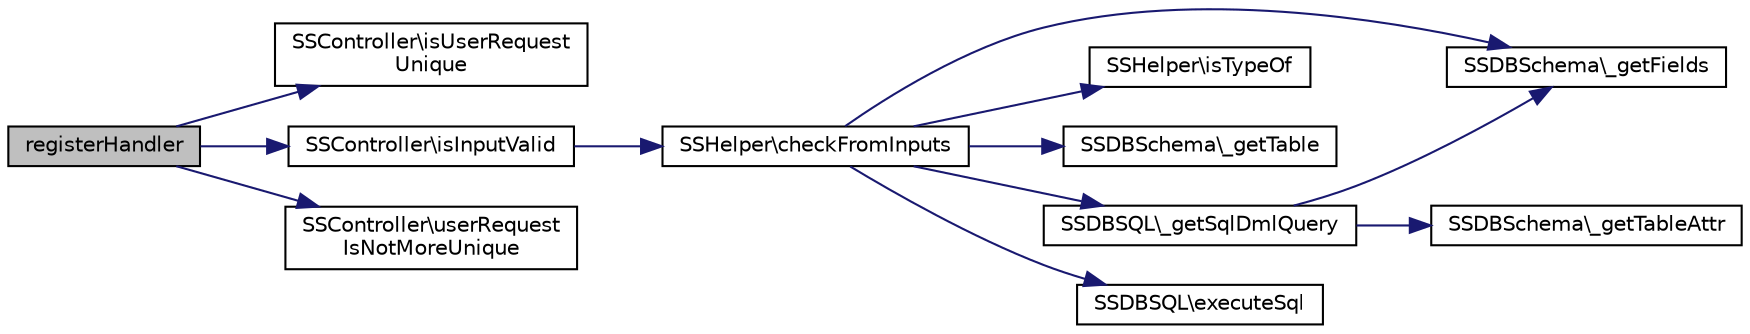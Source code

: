 digraph "registerHandler"
{
  edge [fontname="Helvetica",fontsize="10",labelfontname="Helvetica",labelfontsize="10"];
  node [fontname="Helvetica",fontsize="10",shape=record];
  rankdir="LR";
  Node1 [label="registerHandler",height=0.2,width=0.4,color="black", fillcolor="grey75", style="filled", fontcolor="black"];
  Node1 -> Node2 [color="midnightblue",fontsize="10",style="solid",fontname="Helvetica"];
  Node2 [label="SSController\\isUserRequest\lUnique",height=0.2,width=0.4,color="black", fillcolor="white", style="filled",URL="$class_s_s_controller.html#a8197ec4c543771b0c99b9830f6bf3647",tooltip="Is Benutzereingabe Unique. "];
  Node1 -> Node3 [color="midnightblue",fontsize="10",style="solid",fontname="Helvetica"];
  Node3 [label="SSController\\isInputValid",height=0.2,width=0.4,color="black", fillcolor="white", style="filled",URL="$class_s_s_controller.html#a9798c65d2a3254277e5b7943c4e289fd",tooltip="Benutzereingabe überprüfen. "];
  Node3 -> Node4 [color="midnightblue",fontsize="10",style="solid",fontname="Helvetica"];
  Node4 [label="SSHelper\\checkFromInputs",height=0.2,width=0.4,color="black", fillcolor="white", style="filled",URL="$class_s_s_helper.html#aa5b72ccad634190aa632064e18c35216",tooltip="Formular Inputs überprüfen. "];
  Node4 -> Node5 [color="midnightblue",fontsize="10",style="solid",fontname="Helvetica"];
  Node5 [label="SSDBSchema\\_getFields",height=0.2,width=0.4,color="black", fillcolor="white", style="filled",URL="$class_s_s_d_b_schema.html#a5009b71c2090dc1b0c5d2b84f8083bf6"];
  Node4 -> Node6 [color="midnightblue",fontsize="10",style="solid",fontname="Helvetica"];
  Node6 [label="SSHelper\\isTypeOf",height=0.2,width=0.4,color="black", fillcolor="white", style="filled",URL="$class_s_s_helper.html#a252971d168d1c2644a9c9c1d3a0bcefc",tooltip="Value nach Typ überprüfen. "];
  Node4 -> Node7 [color="midnightblue",fontsize="10",style="solid",fontname="Helvetica"];
  Node7 [label="SSDBSchema\\_getTable",height=0.2,width=0.4,color="black", fillcolor="white", style="filled",URL="$class_s_s_d_b_schema.html#a80e5da3cf00787232ca303bf2931ba81"];
  Node4 -> Node8 [color="midnightblue",fontsize="10",style="solid",fontname="Helvetica"];
  Node8 [label="SSDBSQL\\_getSqlDmlQuery",height=0.2,width=0.4,color="black", fillcolor="white", style="filled",URL="$class_s_s_d_b_s_q_l.html#a9d13fcbb2215767813960ef3a39c133e",tooltip="SQL Select Query generieren. "];
  Node8 -> Node9 [color="midnightblue",fontsize="10",style="solid",fontname="Helvetica"];
  Node9 [label="SSDBSchema\\_getTableAttr",height=0.2,width=0.4,color="black", fillcolor="white", style="filled",URL="$class_s_s_d_b_schema.html#af64920244671f28b491228b5113809db"];
  Node8 -> Node5 [color="midnightblue",fontsize="10",style="solid",fontname="Helvetica"];
  Node4 -> Node10 [color="midnightblue",fontsize="10",style="solid",fontname="Helvetica"];
  Node10 [label="SSDBSQL\\executeSql",height=0.2,width=0.4,color="black", fillcolor="white", style="filled",URL="$class_s_s_d_b_s_q_l.html#ae4d04030e25fe59b8c1248dacc3dbfad",tooltip="SQL Query ausführen. "];
  Node1 -> Node11 [color="midnightblue",fontsize="10",style="solid",fontname="Helvetica"];
  Node11 [label="SSController\\userRequest\lIsNotMoreUnique",height=0.2,width=0.4,color="black", fillcolor="white", style="filled",URL="$class_s_s_controller.html#a69589381f9521974590b912d68793575",tooltip="Benutzereingabe nicht mehr Unique. "];
}
